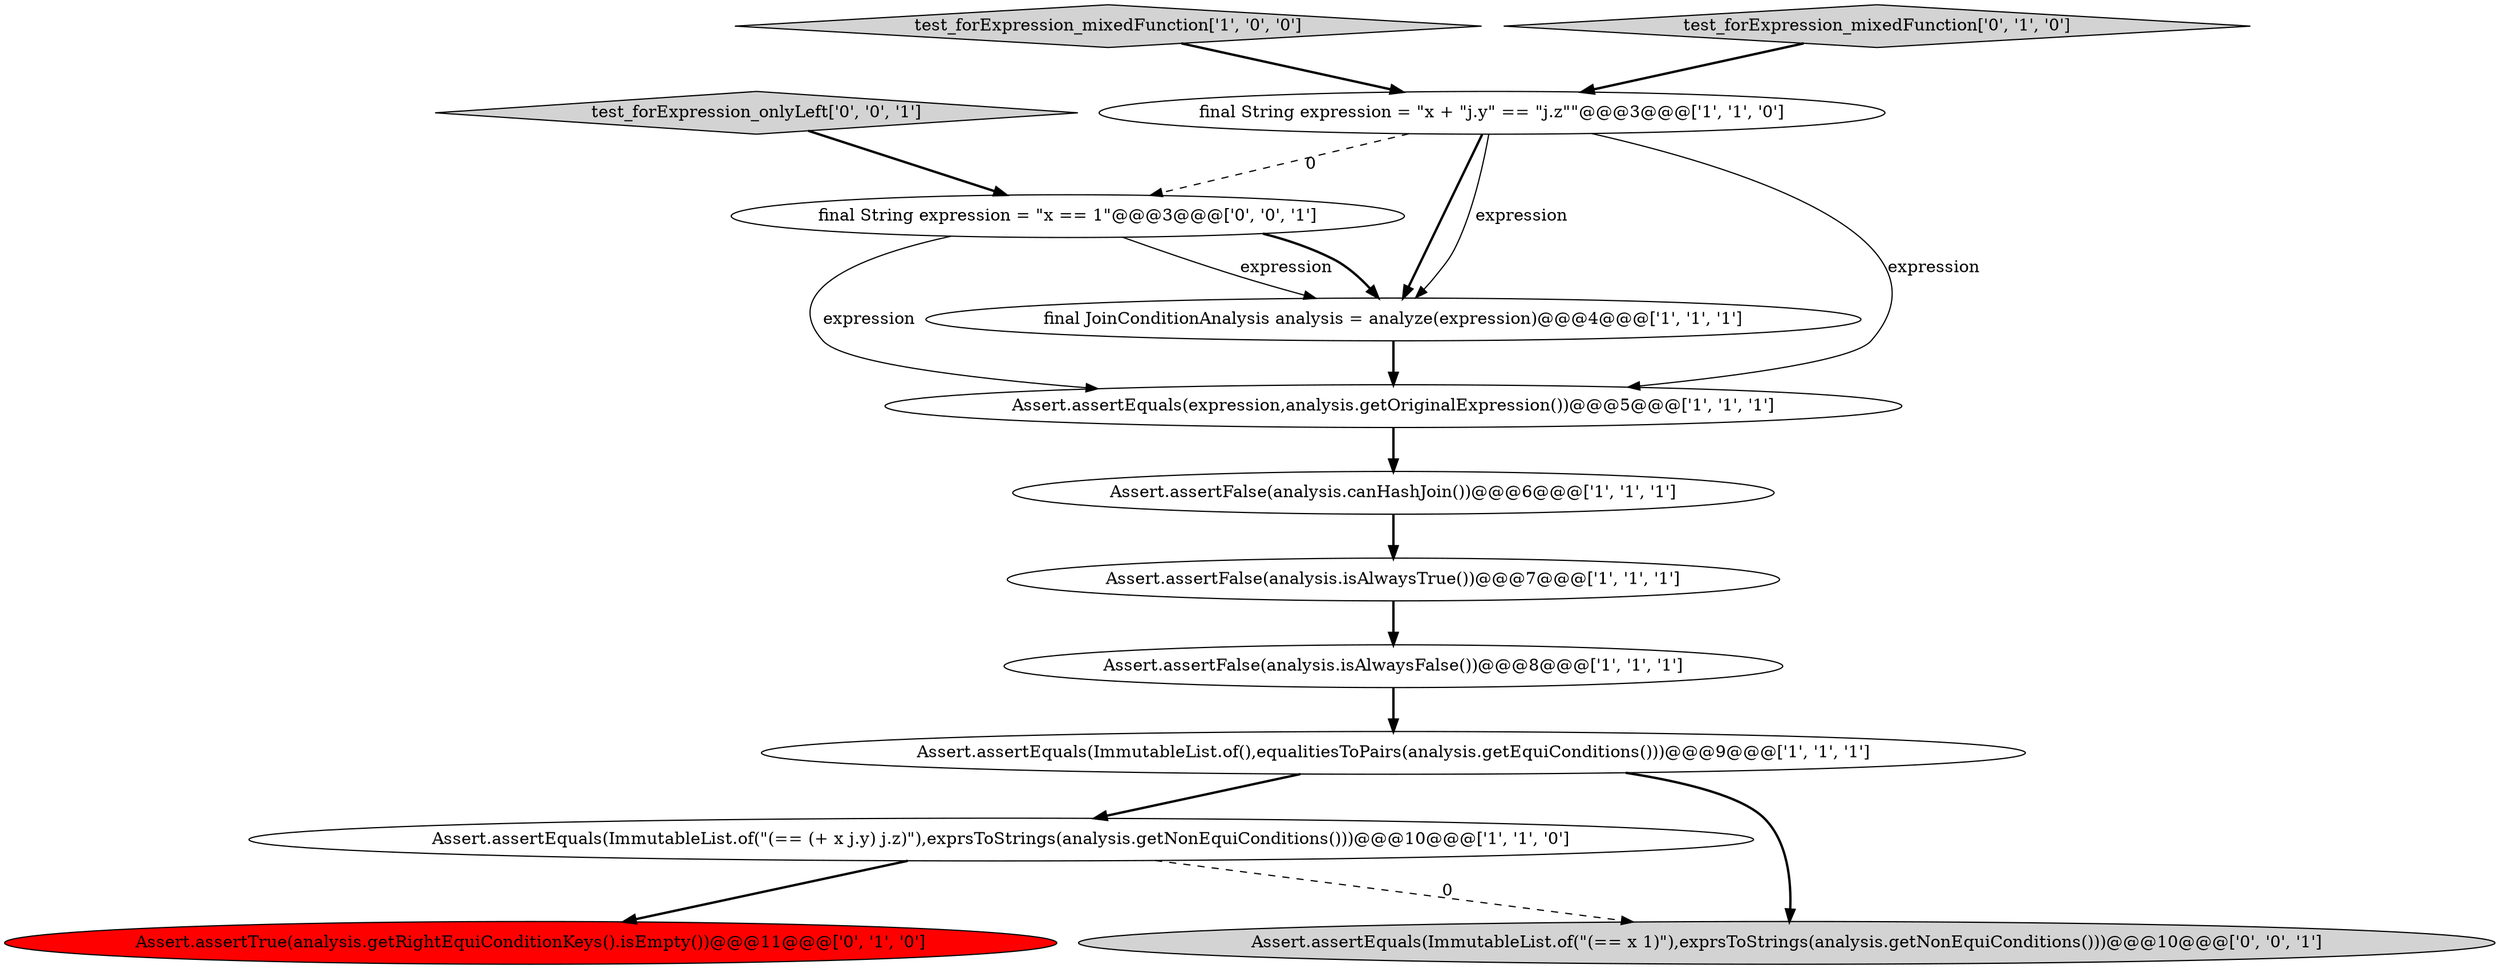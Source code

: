 digraph {
13 [style = filled, label = "test_forExpression_onlyLeft['0', '0', '1']", fillcolor = lightgray, shape = diamond image = "AAA0AAABBB3BBB"];
11 [style = filled, label = "final String expression = \"x == 1\"@@@3@@@['0', '0', '1']", fillcolor = white, shape = ellipse image = "AAA0AAABBB3BBB"];
0 [style = filled, label = "Assert.assertEquals(expression,analysis.getOriginalExpression())@@@5@@@['1', '1', '1']", fillcolor = white, shape = ellipse image = "AAA0AAABBB1BBB"];
8 [style = filled, label = "test_forExpression_mixedFunction['1', '0', '0']", fillcolor = lightgray, shape = diamond image = "AAA0AAABBB1BBB"];
1 [style = filled, label = "Assert.assertFalse(analysis.isAlwaysTrue())@@@7@@@['1', '1', '1']", fillcolor = white, shape = ellipse image = "AAA0AAABBB1BBB"];
7 [style = filled, label = "Assert.assertEquals(ImmutableList.of(\"(== (+ x j.y) j.z)\"),exprsToStrings(analysis.getNonEquiConditions()))@@@10@@@['1', '1', '0']", fillcolor = white, shape = ellipse image = "AAA0AAABBB1BBB"];
6 [style = filled, label = "Assert.assertEquals(ImmutableList.of(),equalitiesToPairs(analysis.getEquiConditions()))@@@9@@@['1', '1', '1']", fillcolor = white, shape = ellipse image = "AAA0AAABBB1BBB"];
3 [style = filled, label = "final JoinConditionAnalysis analysis = analyze(expression)@@@4@@@['1', '1', '1']", fillcolor = white, shape = ellipse image = "AAA0AAABBB1BBB"];
5 [style = filled, label = "Assert.assertFalse(analysis.isAlwaysFalse())@@@8@@@['1', '1', '1']", fillcolor = white, shape = ellipse image = "AAA0AAABBB1BBB"];
9 [style = filled, label = "Assert.assertTrue(analysis.getRightEquiConditionKeys().isEmpty())@@@11@@@['0', '1', '0']", fillcolor = red, shape = ellipse image = "AAA1AAABBB2BBB"];
2 [style = filled, label = "Assert.assertFalse(analysis.canHashJoin())@@@6@@@['1', '1', '1']", fillcolor = white, shape = ellipse image = "AAA0AAABBB1BBB"];
10 [style = filled, label = "test_forExpression_mixedFunction['0', '1', '0']", fillcolor = lightgray, shape = diamond image = "AAA0AAABBB2BBB"];
12 [style = filled, label = "Assert.assertEquals(ImmutableList.of(\"(== x 1)\"),exprsToStrings(analysis.getNonEquiConditions()))@@@10@@@['0', '0', '1']", fillcolor = lightgray, shape = ellipse image = "AAA0AAABBB3BBB"];
4 [style = filled, label = "final String expression = \"x + \"j.y\" == \"j.z\"\"@@@3@@@['1', '1', '0']", fillcolor = white, shape = ellipse image = "AAA0AAABBB1BBB"];
1->5 [style = bold, label=""];
7->9 [style = bold, label=""];
7->12 [style = dashed, label="0"];
4->3 [style = bold, label=""];
11->0 [style = solid, label="expression"];
4->0 [style = solid, label="expression"];
11->3 [style = solid, label="expression"];
4->3 [style = solid, label="expression"];
8->4 [style = bold, label=""];
5->6 [style = bold, label=""];
6->7 [style = bold, label=""];
4->11 [style = dashed, label="0"];
11->3 [style = bold, label=""];
13->11 [style = bold, label=""];
2->1 [style = bold, label=""];
6->12 [style = bold, label=""];
3->0 [style = bold, label=""];
0->2 [style = bold, label=""];
10->4 [style = bold, label=""];
}
